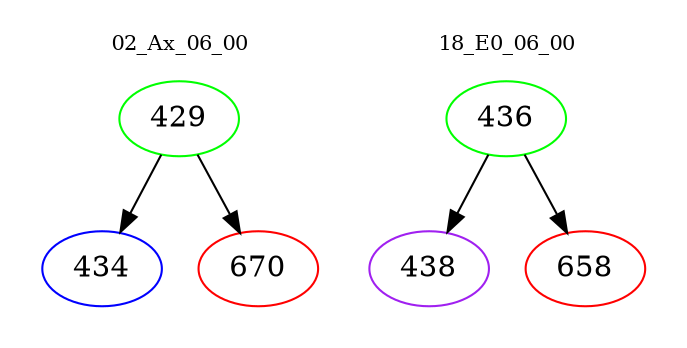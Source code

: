 digraph{
subgraph cluster_0 {
color = white
label = "02_Ax_06_00";
fontsize=10;
T0_429 [label="429", color="green"]
T0_429 -> T0_434 [color="black"]
T0_434 [label="434", color="blue"]
T0_429 -> T0_670 [color="black"]
T0_670 [label="670", color="red"]
}
subgraph cluster_1 {
color = white
label = "18_E0_06_00";
fontsize=10;
T1_436 [label="436", color="green"]
T1_436 -> T1_438 [color="black"]
T1_438 [label="438", color="purple"]
T1_436 -> T1_658 [color="black"]
T1_658 [label="658", color="red"]
}
}
